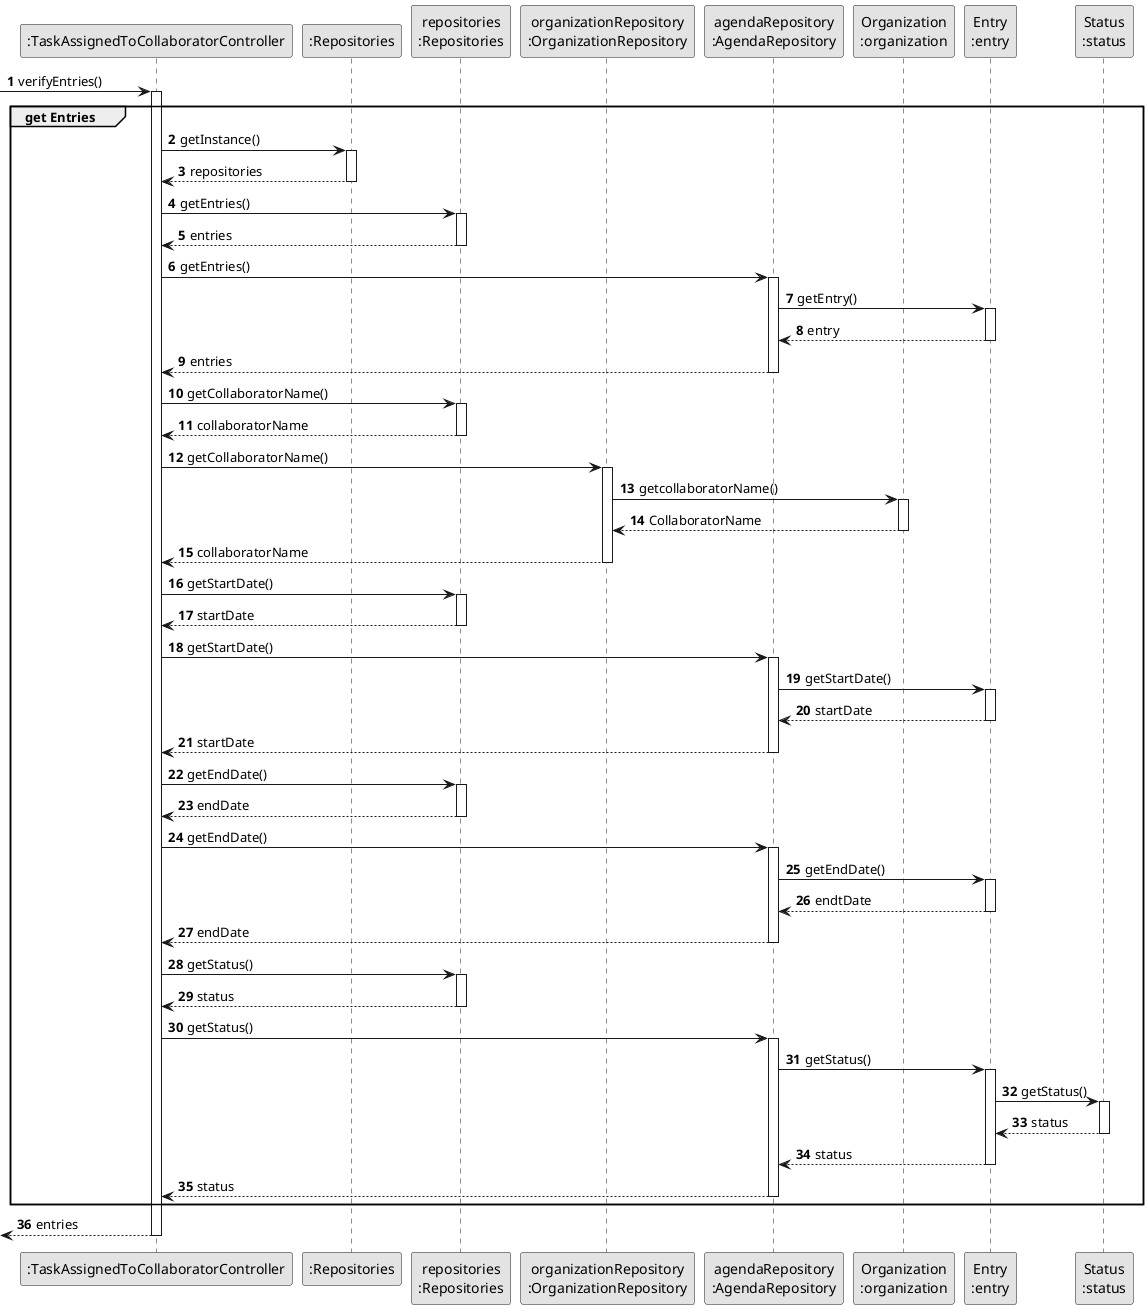 @startuml
skinparam monochrome true
skinparam packageStyle rectangle
skinparam shadowing false

autonumber

'hide footbox

participant ":TaskAssignedToCollaboratorController" as CTRL
participant ":Repositories" as RepositorySingleton
participant "repositories\n:Repositories" as REP
participant "organizationRepository\n:OrganizationRepository" as OrganizationRepository
participant "agendaRepository\n:AgendaRepository" as AgendaRepository
participant "Organization\n:organization" as Organization
participant "Entry\n:entry" as Entry
participant "Status\n:status" as Status

-> CTRL : verifyEntries()
group get Entries
            activate CTRL

                CTRL -> RepositorySingleton : getInstance()
                activate RepositorySingleton

                    RepositorySingleton --> CTRL : repositories
                deactivate RepositorySingleton

                CTRL -> REP : getEntries()
                activate REP

                    REP --> CTRL: entries
                deactivate REP

                CTRL -> AgendaRepository : getEntries()
                activate AgendaRepository

                    AgendaRepository -> Entry : getEntry()
                    activate Entry

                        Entry --> AgendaRepository : entry
                        deactivate Entry
                    AgendaRepository --> CTRL: entries
                deactivate AgendaRepository

                CTRL -> REP : getCollaboratorName()
                activate REP

                    REP --> CTRL: collaboratorName
                deactivate REP
                CTRL -> OrganizationRepository : getCollaboratorName()
                activate OrganizationRepository

                    OrganizationRepository -> Organization : getcollaboratorName()
                    activate Organization

                    Organization --> OrganizationRepository : CollaboratorName
                deactivate Organization

                OrganizationRepository --> CTRL : collaboratorName
                deactivate OrganizationRepository

                CTRL -> REP : getStartDate()
                activate REP

                        REP --> CTRL: startDate
                deactivate REP

                CTRL -> AgendaRepository : getStartDate()
                activate AgendaRepository

                    AgendaRepository -> Entry : getStartDate()
                    activate Entry

                        Entry --> AgendaRepository : startDate
                        deactivate Entry
                    AgendaRepository --> CTRL: startDate
                deactivate AgendaRepository

                CTRL -> REP : getEndDate()
                activate REP

                        REP --> CTRL: endDate
                deactivate REP

                CTRL -> AgendaRepository : getEndDate()
                activate AgendaRepository

                    AgendaRepository -> Entry : getEndDate()
                    activate Entry

                        Entry --> AgendaRepository : endtDate
                        deactivate Entry
                    AgendaRepository --> CTRL: endDate
                deactivate AgendaRepository

                CTRL -> REP : getStatus()
                activate REP

                        REP --> CTRL: status
                deactivate REP

                CTRL -> AgendaRepository : getStatus()
                activate AgendaRepository

                    AgendaRepository -> Entry : getStatus()
                    activate Entry

                        Entry -> Status : getStatus()
                            activate Status

                                Status --> Entry : status
                            deactivate Status
                        Entry --> AgendaRepository : status
                    deactivate Entry

                    AgendaRepository --> CTRL: status
                deactivate AgendaRepository
end
                 <-- CTRL : entries
            deactivate CTRL


@enduml
